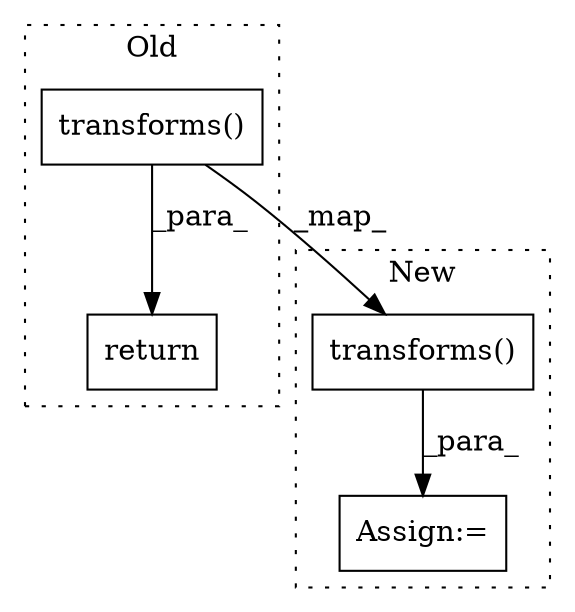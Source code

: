digraph G {
subgraph cluster0 {
1 [label="transforms()" a="75" s="1188,1216" l="16,1" shape="box"];
4 [label="return" a="93" s="1181" l="7" shape="box"];
label = "Old";
style="dotted";
}
subgraph cluster1 {
2 [label="transforms()" a="75" s="1207,1235" l="16,1" shape="box"];
3 [label="Assign:=" a="68" s="1195" l="12" shape="box"];
label = "New";
style="dotted";
}
1 -> 4 [label="_para_"];
1 -> 2 [label="_map_"];
2 -> 3 [label="_para_"];
}